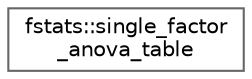 digraph "Graphical Class Hierarchy"
{
 // LATEX_PDF_SIZE
  bgcolor="transparent";
  edge [fontname=Helvetica,fontsize=10,labelfontname=Helvetica,labelfontsize=10];
  node [fontname=Helvetica,fontsize=10,shape=box,height=0.2,width=0.4];
  rankdir="LR";
  Node0 [label="fstats::single_factor\l_anova_table",height=0.2,width=0.4,color="grey40", fillcolor="white", style="filled",URL="$structfstats_1_1single__factor__anova__table.html",tooltip="Defines a single-factor ANOVA results table."];
}
